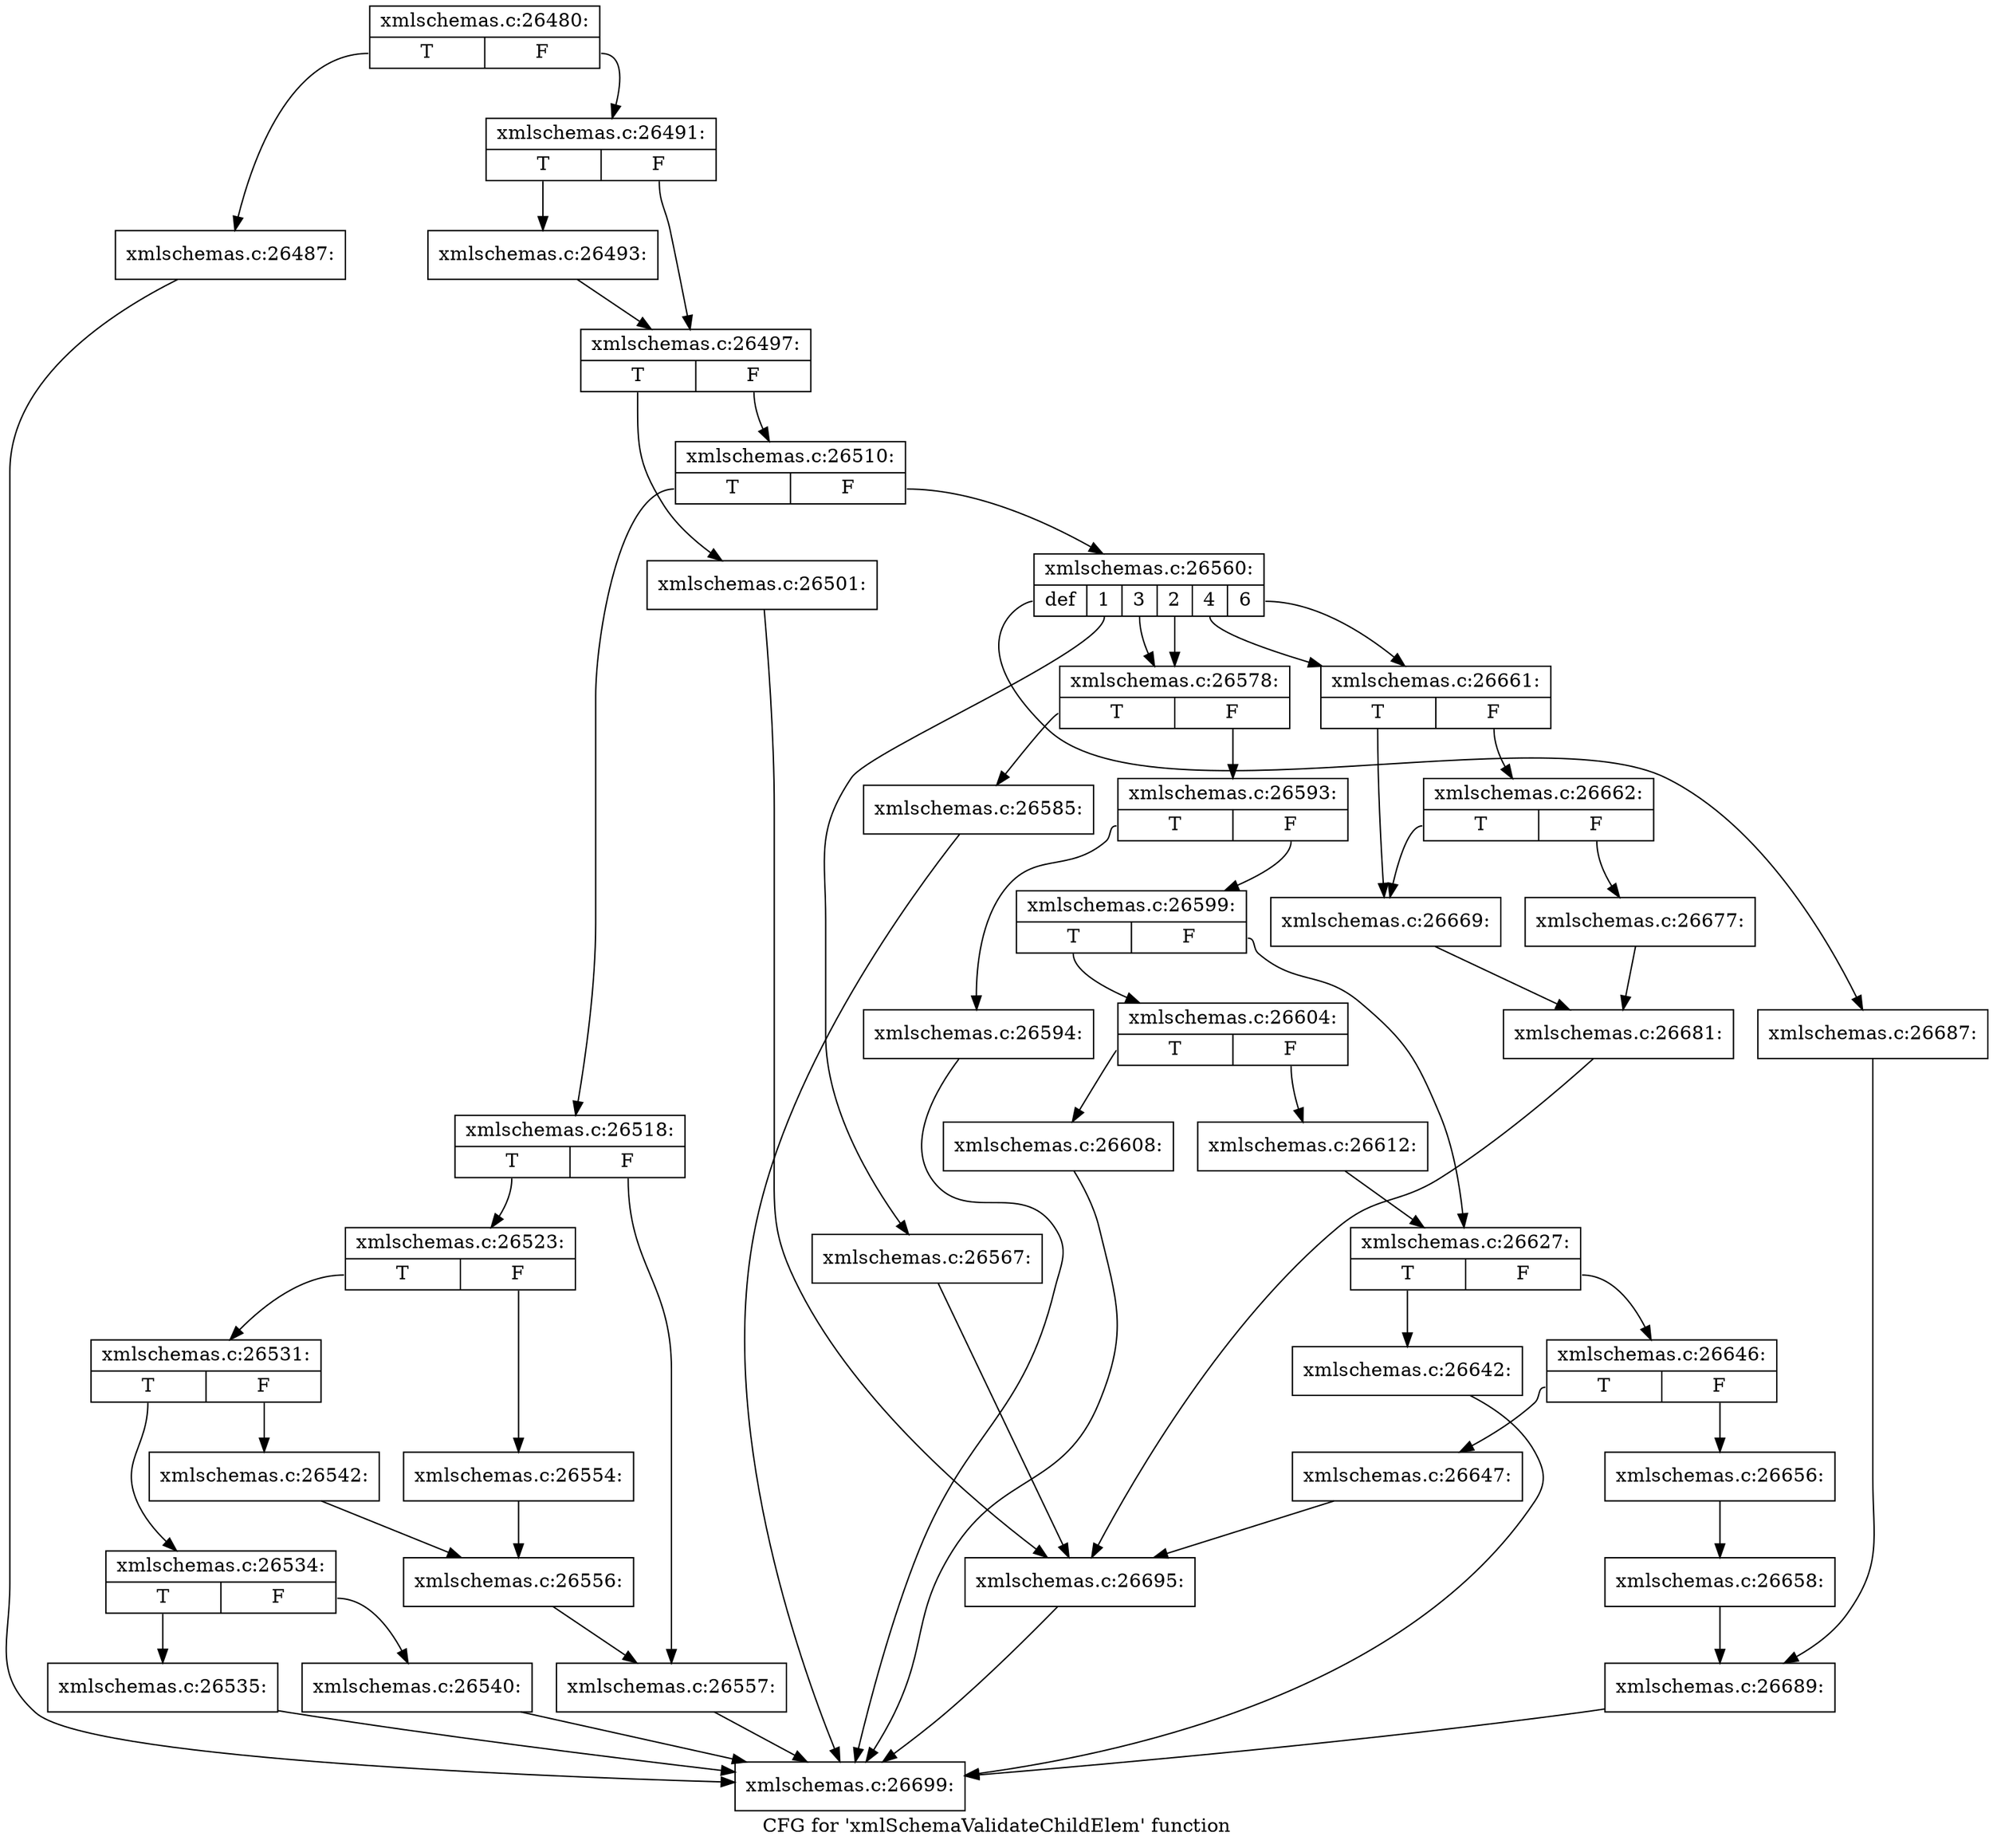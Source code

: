 digraph "CFG for 'xmlSchemaValidateChildElem' function" {
	label="CFG for 'xmlSchemaValidateChildElem' function";

	Node0x54ded10 [shape=record,label="{xmlschemas.c:26480:|{<s0>T|<s1>F}}"];
	Node0x54ded10:s0 -> Node0x54e2dc0;
	Node0x54ded10:s1 -> Node0x54e2e10;
	Node0x54e2dc0 [shape=record,label="{xmlschemas.c:26487:}"];
	Node0x54e2dc0 -> Node0x54e2220;
	Node0x54e2e10 [shape=record,label="{xmlschemas.c:26491:|{<s0>T|<s1>F}}"];
	Node0x54e2e10:s0 -> Node0x54e4070;
	Node0x54e2e10:s1 -> Node0x54e40c0;
	Node0x54e4070 [shape=record,label="{xmlschemas.c:26493:}"];
	Node0x54e4070 -> Node0x54e40c0;
	Node0x54e40c0 [shape=record,label="{xmlschemas.c:26497:|{<s0>T|<s1>F}}"];
	Node0x54e40c0:s0 -> Node0x54e4910;
	Node0x54e40c0:s1 -> Node0x54e4960;
	Node0x54e4910 [shape=record,label="{xmlschemas.c:26501:}"];
	Node0x54e4910 -> Node0x54e6730;
	Node0x54e4960 [shape=record,label="{xmlschemas.c:26510:|{<s0>T|<s1>F}}"];
	Node0x54e4960:s0 -> Node0x54e6b80;
	Node0x54e4960:s1 -> Node0x54e6bd0;
	Node0x54e6b80 [shape=record,label="{xmlschemas.c:26518:|{<s0>T|<s1>F}}"];
	Node0x54e6b80:s0 -> Node0x54e7c30;
	Node0x54e6b80:s1 -> Node0x54e7c80;
	Node0x54e7c30 [shape=record,label="{xmlschemas.c:26523:|{<s0>T|<s1>F}}"];
	Node0x54e7c30:s0 -> Node0x54e8780;
	Node0x54e7c30:s1 -> Node0x54e8820;
	Node0x54e8780 [shape=record,label="{xmlschemas.c:26531:|{<s0>T|<s1>F}}"];
	Node0x54e8780:s0 -> Node0x54e94b0;
	Node0x54e8780:s1 -> Node0x54e97e0;
	Node0x54e94b0 [shape=record,label="{xmlschemas.c:26534:|{<s0>T|<s1>F}}"];
	Node0x54e94b0:s0 -> Node0x54e9790;
	Node0x54e94b0:s1 -> Node0x54e9cf0;
	Node0x54e9790 [shape=record,label="{xmlschemas.c:26535:}"];
	Node0x54e9790 -> Node0x54e2220;
	Node0x54e9cf0 [shape=record,label="{xmlschemas.c:26540:}"];
	Node0x54e9cf0 -> Node0x54e2220;
	Node0x54e97e0 [shape=record,label="{xmlschemas.c:26542:}"];
	Node0x54e97e0 -> Node0x54e87d0;
	Node0x54e8820 [shape=record,label="{xmlschemas.c:26554:}"];
	Node0x54e8820 -> Node0x54e87d0;
	Node0x54e87d0 [shape=record,label="{xmlschemas.c:26556:}"];
	Node0x54e87d0 -> Node0x54e7c80;
	Node0x54e7c80 [shape=record,label="{xmlschemas.c:26557:}"];
	Node0x54e7c80 -> Node0x54e2220;
	Node0x54e6bd0 [shape=record,label="{xmlschemas.c:26560:|{<s0>def|<s1>1|<s2>3|<s3>2|<s4>4|<s5>6}}"];
	Node0x54e6bd0:s0 -> Node0x54eb230;
	Node0x54e6bd0:s1 -> Node0x54eb530;
	Node0x54e6bd0:s2 -> Node0x54ec730;
	Node0x54e6bd0:s3 -> Node0x54ec730;
	Node0x54e6bd0:s4 -> Node0x54efd70;
	Node0x54e6bd0:s5 -> Node0x54efd70;
	Node0x54eb530 [shape=record,label="{xmlschemas.c:26567:}"];
	Node0x54eb530 -> Node0x54e6730;
	Node0x54ec730 [shape=record,label="{xmlschemas.c:26578:|{<s0>T|<s1>F}}"];
	Node0x54ec730:s0 -> Node0x54ed7d0;
	Node0x54ec730:s1 -> Node0x54ed820;
	Node0x54ed7d0 [shape=record,label="{xmlschemas.c:26585:}"];
	Node0x54ed7d0 -> Node0x54e2220;
	Node0x54ed820 [shape=record,label="{xmlschemas.c:26593:|{<s0>T|<s1>F}}"];
	Node0x54ed820:s0 -> Node0x54ee190;
	Node0x54ed820:s1 -> Node0x54ee1e0;
	Node0x54ee190 [shape=record,label="{xmlschemas.c:26594:}"];
	Node0x54ee190 -> Node0x54e2220;
	Node0x54ee1e0 [shape=record,label="{xmlschemas.c:26599:|{<s0>T|<s1>F}}"];
	Node0x54ee1e0:s0 -> Node0x54eee70;
	Node0x54ee1e0:s1 -> Node0x54eeec0;
	Node0x54eee70 [shape=record,label="{xmlschemas.c:26604:|{<s0>T|<s1>F}}"];
	Node0x54eee70:s0 -> Node0x54f0470;
	Node0x54eee70:s1 -> Node0x54f0420;
	Node0x54f0470 [shape=record,label="{xmlschemas.c:26608:}"];
	Node0x54f0470 -> Node0x54e2220;
	Node0x54f0420 [shape=record,label="{xmlschemas.c:26612:}"];
	Node0x54f0420 -> Node0x54eeec0;
	Node0x54eeec0 [shape=record,label="{xmlschemas.c:26627:|{<s0>T|<s1>F}}"];
	Node0x54eeec0:s0 -> Node0x54f12c0;
	Node0x54eeec0:s1 -> Node0x54f15b0;
	Node0x54f12c0 [shape=record,label="{xmlschemas.c:26642:}"];
	Node0x54f12c0 -> Node0x54e2220;
	Node0x54f15b0 [shape=record,label="{xmlschemas.c:26646:|{<s0>T|<s1>F}}"];
	Node0x54f15b0:s0 -> Node0x54f24c0;
	Node0x54f15b0:s1 -> Node0x54f2560;
	Node0x54f24c0 [shape=record,label="{xmlschemas.c:26647:}"];
	Node0x54f24c0 -> Node0x54e6730;
	Node0x54f2560 [shape=record,label="{xmlschemas.c:26656:}"];
	Node0x54f2560 -> Node0x54f2510;
	Node0x54f2510 [shape=record,label="{xmlschemas.c:26658:}"];
	Node0x54f2510 -> Node0x54eb020;
	Node0x54efd70 [shape=record,label="{xmlschemas.c:26661:|{<s0>T|<s1>F}}"];
	Node0x54efd70:s0 -> Node0x54f2d50;
	Node0x54efd70:s1 -> Node0x54f4660;
	Node0x54f4660 [shape=record,label="{xmlschemas.c:26662:|{<s0>T|<s1>F}}"];
	Node0x54f4660:s0 -> Node0x54f2d50;
	Node0x54f4660:s1 -> Node0x54f4610;
	Node0x54f2d50 [shape=record,label="{xmlschemas.c:26669:}"];
	Node0x54f2d50 -> Node0x54f3080;
	Node0x54f4610 [shape=record,label="{xmlschemas.c:26677:}"];
	Node0x54f4610 -> Node0x54f3080;
	Node0x54f3080 [shape=record,label="{xmlschemas.c:26681:}"];
	Node0x54f3080 -> Node0x54e6730;
	Node0x54eb230 [shape=record,label="{xmlschemas.c:26687:}"];
	Node0x54eb230 -> Node0x54eb020;
	Node0x54eb020 [shape=record,label="{xmlschemas.c:26689:}"];
	Node0x54eb020 -> Node0x54e2220;
	Node0x54e6730 [shape=record,label="{xmlschemas.c:26695:}"];
	Node0x54e6730 -> Node0x54e2220;
	Node0x54e2220 [shape=record,label="{xmlschemas.c:26699:}"];
}

